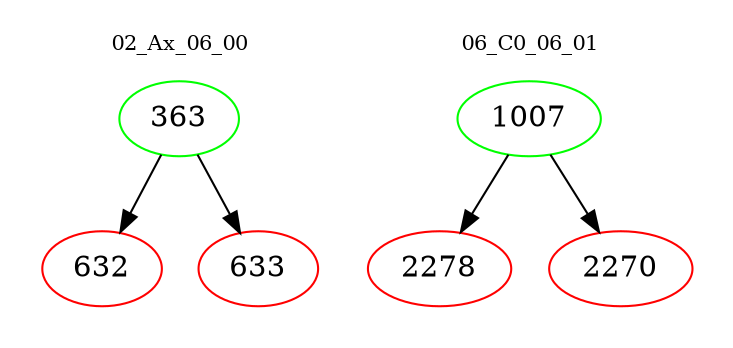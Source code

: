 digraph{
subgraph cluster_0 {
color = white
label = "02_Ax_06_00";
fontsize=10;
T0_363 [label="363", color="green"]
T0_363 -> T0_632 [color="black"]
T0_632 [label="632", color="red"]
T0_363 -> T0_633 [color="black"]
T0_633 [label="633", color="red"]
}
subgraph cluster_1 {
color = white
label = "06_C0_06_01";
fontsize=10;
T1_1007 [label="1007", color="green"]
T1_1007 -> T1_2278 [color="black"]
T1_2278 [label="2278", color="red"]
T1_1007 -> T1_2270 [color="black"]
T1_2270 [label="2270", color="red"]
}
}
